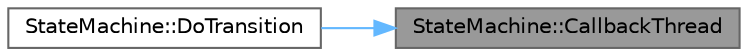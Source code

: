 digraph "StateMachine::CallbackThread"
{
 // LATEX_PDF_SIZE
  bgcolor="transparent";
  edge [fontname=Helvetica,fontsize=10,labelfontname=Helvetica,labelfontsize=10];
  node [fontname=Helvetica,fontsize=10,shape=box,height=0.2,width=0.4];
  rankdir="RL";
  Node1 [id="Node000001",label="StateMachine::CallbackThread",height=0.2,width=0.4,color="gray40", fillcolor="grey60", style="filled", fontcolor="black",tooltip="Creates and starts a new thread to call a transition callback."];
  Node1 -> Node2 [id="edge1_Node000001_Node000002",dir="back",color="steelblue1",style="solid",tooltip=" "];
  Node2 [id="Node000002",label="StateMachine::DoTransition",height=0.2,width=0.4,color="grey40", fillcolor="white", style="filled",URL="$class_state_machine.html#ae5864f2f840fca87e1d3229703f681fb",tooltip="Executes the given transition on the current state."];
}
